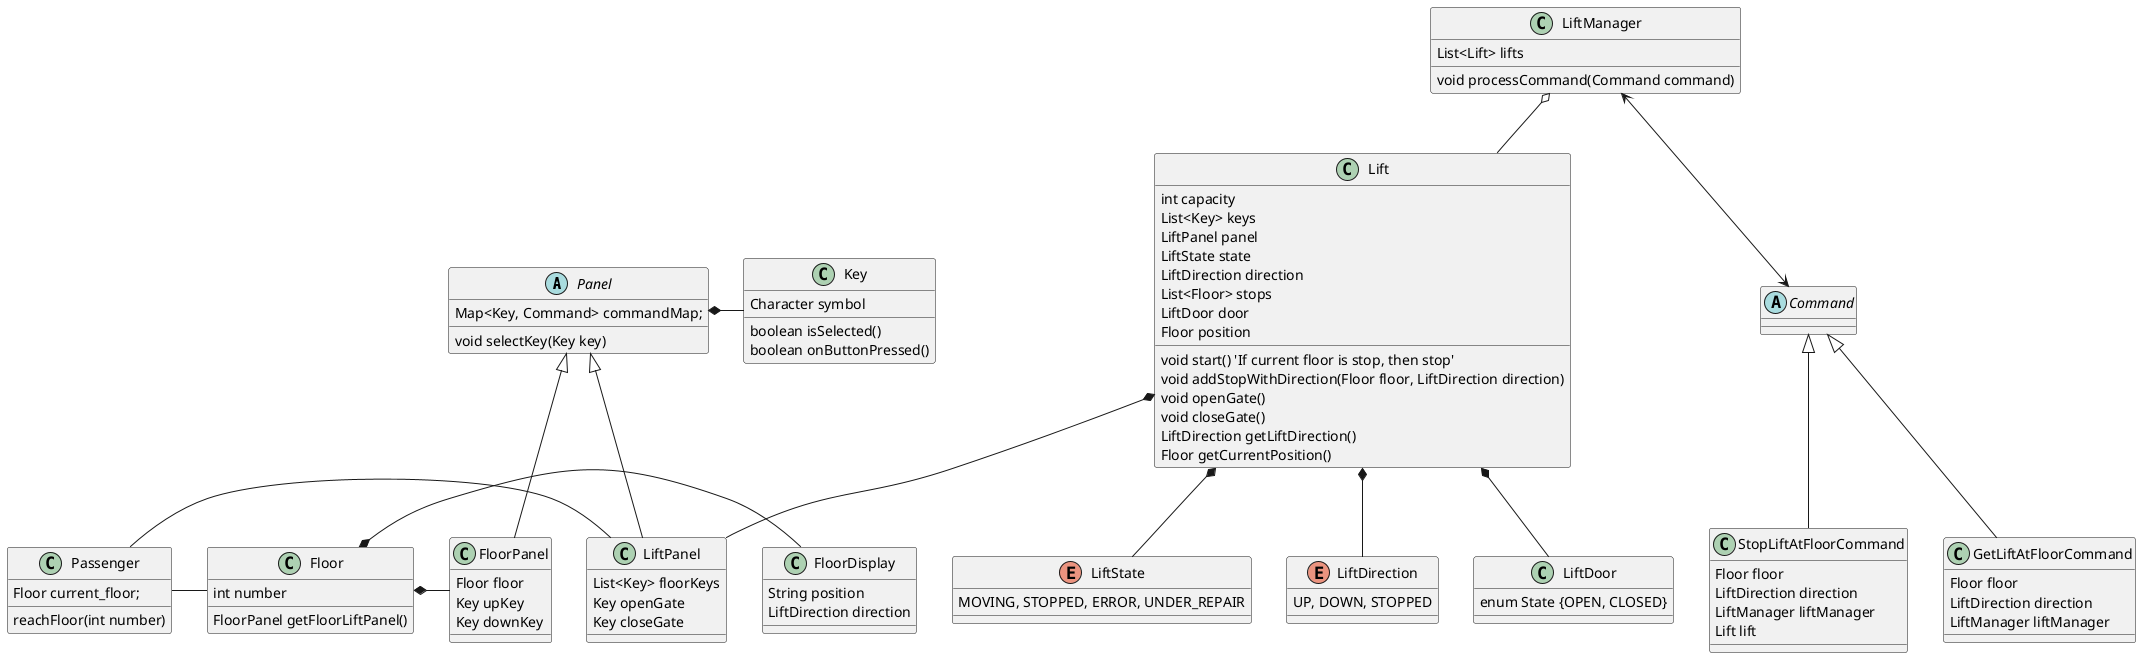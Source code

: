 @startuml
'https://plantuml.com/class-diagram

abstract class Panel {
    void selectKey(Key key)
    Map<Key, Command> commandMap;
}

class FloorPanel extends Panel {
    Floor floor
    Key upKey
    Key downKey
}

class LiftPanel extends Panel{
    List<Key> floorKeys
    Key openGate
    Key closeGate
}

class FloorDisplay {
    String position
    LiftDirection direction
}

class Floor {
    int number
    FloorPanel getFloorLiftPanel()
}

class Key {
    Character symbol
    boolean isSelected()
    boolean onButtonPressed()
}

Floor *- FloorPanel
Floor *- FloorDisplay
Panel *- Key

abstract class Command {
}

class StopLiftAtFloorCommand extends Command {
    Floor floor
    LiftDirection direction
    LiftManager liftManager
    Lift lift
}

class GetLiftAtFloorCommand extends Command {
    Floor floor
    LiftDirection direction
    LiftManager liftManager
}

class LiftManager {
    List<Lift> lifts
    void processCommand(Command command)
}

LiftManager o-- Lift
LiftManager <--> Command

class Lift {
    int capacity
    List<Key> keys
    LiftPanel panel
    LiftState state
    LiftDirection direction
    List<Floor> stops
    LiftDoor door
    Floor position

    void start() 'If current floor is stop, then stop'
    void addStopWithDirection(Floor floor, LiftDirection direction)
    void openGate()
    void closeGate()
    LiftDirection getLiftDirection()
    Floor getCurrentPosition()
}

Lift *-- LiftPanel

class LiftDoor {
    enum State {OPEN, CLOSED}
}

Lift *-- LiftDoor
Lift *-- LiftState
Lift *-- LiftDirection

enum LiftState {
    MOVING, STOPPED, ERROR, UNDER_REPAIR
}
enum LiftDirection {
    UP, DOWN, STOPPED
 }


class Passenger {
    Floor current_floor;
    reachFloor(int number)
}

Passenger - Floor
Passenger - LiftPanel


@enduml